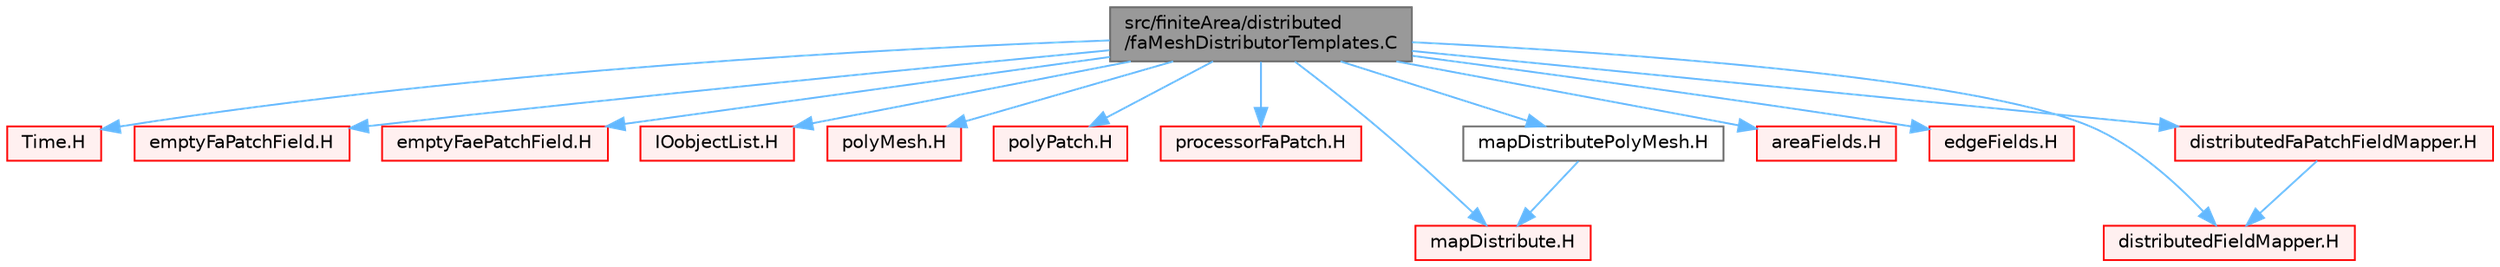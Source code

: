 digraph "src/finiteArea/distributed/faMeshDistributorTemplates.C"
{
 // LATEX_PDF_SIZE
  bgcolor="transparent";
  edge [fontname=Helvetica,fontsize=10,labelfontname=Helvetica,labelfontsize=10];
  node [fontname=Helvetica,fontsize=10,shape=box,height=0.2,width=0.4];
  Node1 [id="Node000001",label="src/finiteArea/distributed\l/faMeshDistributorTemplates.C",height=0.2,width=0.4,color="gray40", fillcolor="grey60", style="filled", fontcolor="black",tooltip=" "];
  Node1 -> Node2 [id="edge1_Node000001_Node000002",color="steelblue1",style="solid",tooltip=" "];
  Node2 [id="Node000002",label="Time.H",height=0.2,width=0.4,color="red", fillcolor="#FFF0F0", style="filled",URL="$Time_8H.html",tooltip=" "];
  Node1 -> Node248 [id="edge2_Node000001_Node000248",color="steelblue1",style="solid",tooltip=" "];
  Node248 [id="Node000248",label="emptyFaPatchField.H",height=0.2,width=0.4,color="red", fillcolor="#FFF0F0", style="filled",URL="$emptyFaPatchField_8H.html",tooltip=" "];
  Node1 -> Node284 [id="edge3_Node000001_Node000284",color="steelblue1",style="solid",tooltip=" "];
  Node284 [id="Node000284",label="emptyFaePatchField.H",height=0.2,width=0.4,color="red", fillcolor="#FFF0F0", style="filled",URL="$emptyFaePatchField_8H.html",tooltip=" "];
  Node1 -> Node287 [id="edge4_Node000001_Node000287",color="steelblue1",style="solid",tooltip=" "];
  Node287 [id="Node000287",label="IOobjectList.H",height=0.2,width=0.4,color="red", fillcolor="#FFF0F0", style="filled",URL="$IOobjectList_8H.html",tooltip=" "];
  Node1 -> Node291 [id="edge5_Node000001_Node000291",color="steelblue1",style="solid",tooltip=" "];
  Node291 [id="Node000291",label="polyMesh.H",height=0.2,width=0.4,color="red", fillcolor="#FFF0F0", style="filled",URL="$polyMesh_8H.html",tooltip=" "];
  Node1 -> Node333 [id="edge6_Node000001_Node000333",color="steelblue1",style="solid",tooltip=" "];
  Node333 [id="Node000333",label="polyPatch.H",height=0.2,width=0.4,color="red", fillcolor="#FFF0F0", style="filled",URL="$polyPatch_8H.html",tooltip=" "];
  Node1 -> Node355 [id="edge7_Node000001_Node000355",color="steelblue1",style="solid",tooltip=" "];
  Node355 [id="Node000355",label="processorFaPatch.H",height=0.2,width=0.4,color="red", fillcolor="#FFF0F0", style="filled",URL="$processorFaPatch_8H.html",tooltip=" "];
  Node1 -> Node360 [id="edge8_Node000001_Node000360",color="steelblue1",style="solid",tooltip=" "];
  Node360 [id="Node000360",label="mapDistribute.H",height=0.2,width=0.4,color="red", fillcolor="#FFF0F0", style="filled",URL="$mapDistribute_8H.html",tooltip=" "];
  Node1 -> Node373 [id="edge9_Node000001_Node000373",color="steelblue1",style="solid",tooltip=" "];
  Node373 [id="Node000373",label="mapDistributePolyMesh.H",height=0.2,width=0.4,color="grey40", fillcolor="white", style="filled",URL="$mapDistributePolyMesh_8H.html",tooltip=" "];
  Node373 -> Node360 [id="edge10_Node000373_Node000360",color="steelblue1",style="solid",tooltip=" "];
  Node1 -> Node374 [id="edge11_Node000001_Node000374",color="steelblue1",style="solid",tooltip=" "];
  Node374 [id="Node000374",label="areaFields.H",height=0.2,width=0.4,color="red", fillcolor="#FFF0F0", style="filled",URL="$areaFields_8H.html",tooltip=" "];
  Node1 -> Node435 [id="edge12_Node000001_Node000435",color="steelblue1",style="solid",tooltip=" "];
  Node435 [id="Node000435",label="edgeFields.H",height=0.2,width=0.4,color="red", fillcolor="#FFF0F0", style="filled",URL="$edgeFields_8H.html",tooltip=" "];
  Node1 -> Node441 [id="edge13_Node000001_Node000441",color="steelblue1",style="solid",tooltip=" "];
  Node441 [id="Node000441",label="distributedFieldMapper.H",height=0.2,width=0.4,color="red", fillcolor="#FFF0F0", style="filled",URL="$distributedFieldMapper_8H.html",tooltip=" "];
  Node1 -> Node444 [id="edge14_Node000001_Node000444",color="steelblue1",style="solid",tooltip=" "];
  Node444 [id="Node000444",label="distributedFaPatchFieldMapper.H",height=0.2,width=0.4,color="red", fillcolor="#FFF0F0", style="filled",URL="$distributedFaPatchFieldMapper_8H.html",tooltip=" "];
  Node444 -> Node441 [id="edge15_Node000444_Node000441",color="steelblue1",style="solid",tooltip=" "];
}
